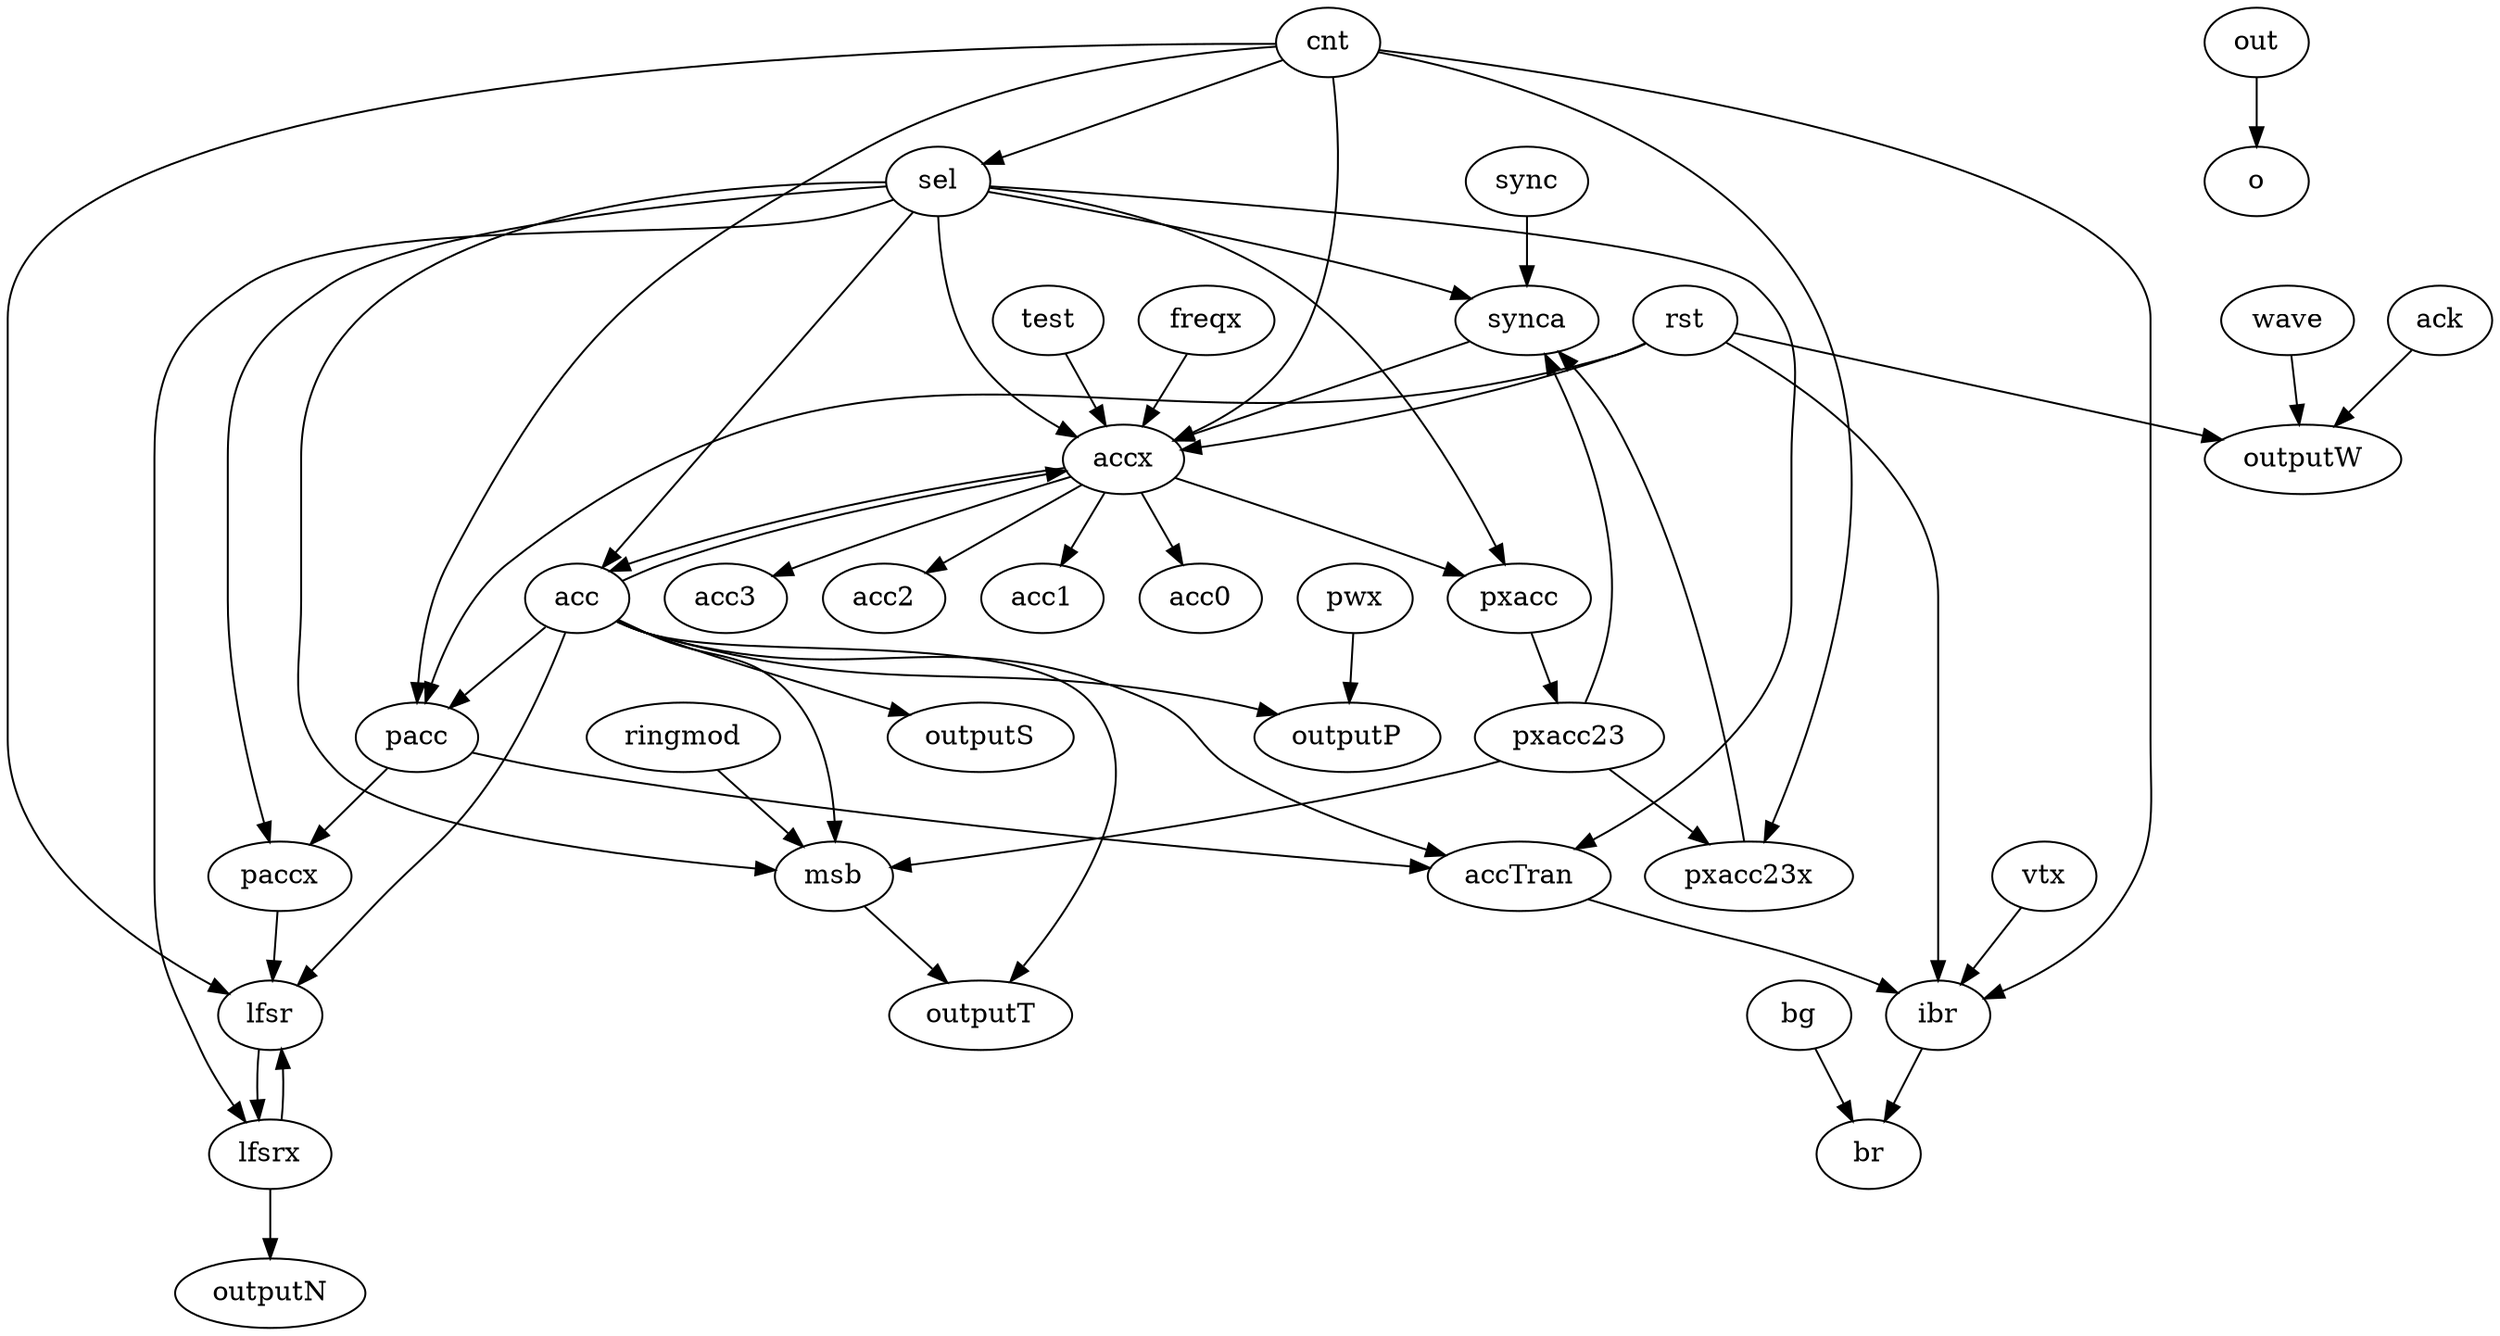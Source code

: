 strict digraph "" {
	lfsr -> lfsrx	 [weight=1.0];
	sync -> synca	 [weight=1.0];
	lfsrx -> lfsr	 [weight=1.0];
	lfsrx -> outputN	 [weight=1.0];
	sel -> lfsrx	 [weight=1.0];
	sel -> pxacc	 [weight=1.0];
	sel -> msb	 [weight=1.0];
	sel -> synca	 [weight=1.0];
	sel -> acc	 [weight=1.0];
	sel -> accTran	 [weight=1.0];
	sel -> paccx	 [weight=1.0];
	sel -> accx	 [weight=3.0];
	out -> o	 [weight=1.0];
	cnt -> lfsr	 [weight=1.0];
	cnt -> sel	 [weight=1.0];
	cnt -> pacc	 [weight=1.0];
	cnt -> ibr	 [weight=2.0];
	cnt -> pxacc23x	 [weight=1.0];
	cnt -> accx	 [weight=3.0];
	pxacc23 -> msb	 [weight=1.0];
	pxacc23 -> synca	 [weight=1.0];
	pxacc23 -> pxacc23x	 [weight=1.0];
	pxacc -> pxacc23	 [weight=1.0];
	test -> accx	 [weight=3.0];
	vtx -> ibr	 [weight=2.0];
	msb -> outputT	 [weight=1.0];
	synca -> accx	 [weight=2.0];
	bg -> br	 [weight=4.0];
	pwx -> outputP	 [weight=1.0];
	wave -> outputW	 [weight=1.0];
	rst -> outputW	 [weight=1.0];
	rst -> pacc	 [weight=1.0];
	rst -> ibr	 [weight=3.0];
	rst -> accx	 [weight=3.0];
	acc -> lfsr	 [weight=1.0];
	acc -> outputT	 [weight=1.0];
	acc -> msb	 [weight=1.0];
	acc -> accTran	 [weight=1.0];
	acc -> outputS	 [weight=1.0];
	acc -> outputP	 [weight=1.0];
	acc -> pacc	 [weight=1.0];
	acc -> accx	 [weight=1.0];
	accTran -> ibr	 [weight=2.0];
	paccx -> lfsr	 [weight=1.0];
	freqx -> accx	 [weight=1.0];
	ack -> outputW	 [weight=1.0];
	pacc -> accTran	 [weight=1.0];
	pacc -> paccx	 [weight=1.0];
	ibr -> br	 [weight=4.0];
	ringmod -> msb	 [weight=1.0];
	pxacc23x -> synca	 [weight=1.0];
	accx -> pxacc	 [weight=1.0];
	accx -> acc1	 [weight=1.0];
	accx -> acc0	 [weight=1.0];
	accx -> acc3	 [weight=1.0];
	accx -> acc2	 [weight=1.0];
	accx -> acc	 [weight=1.0];
}
